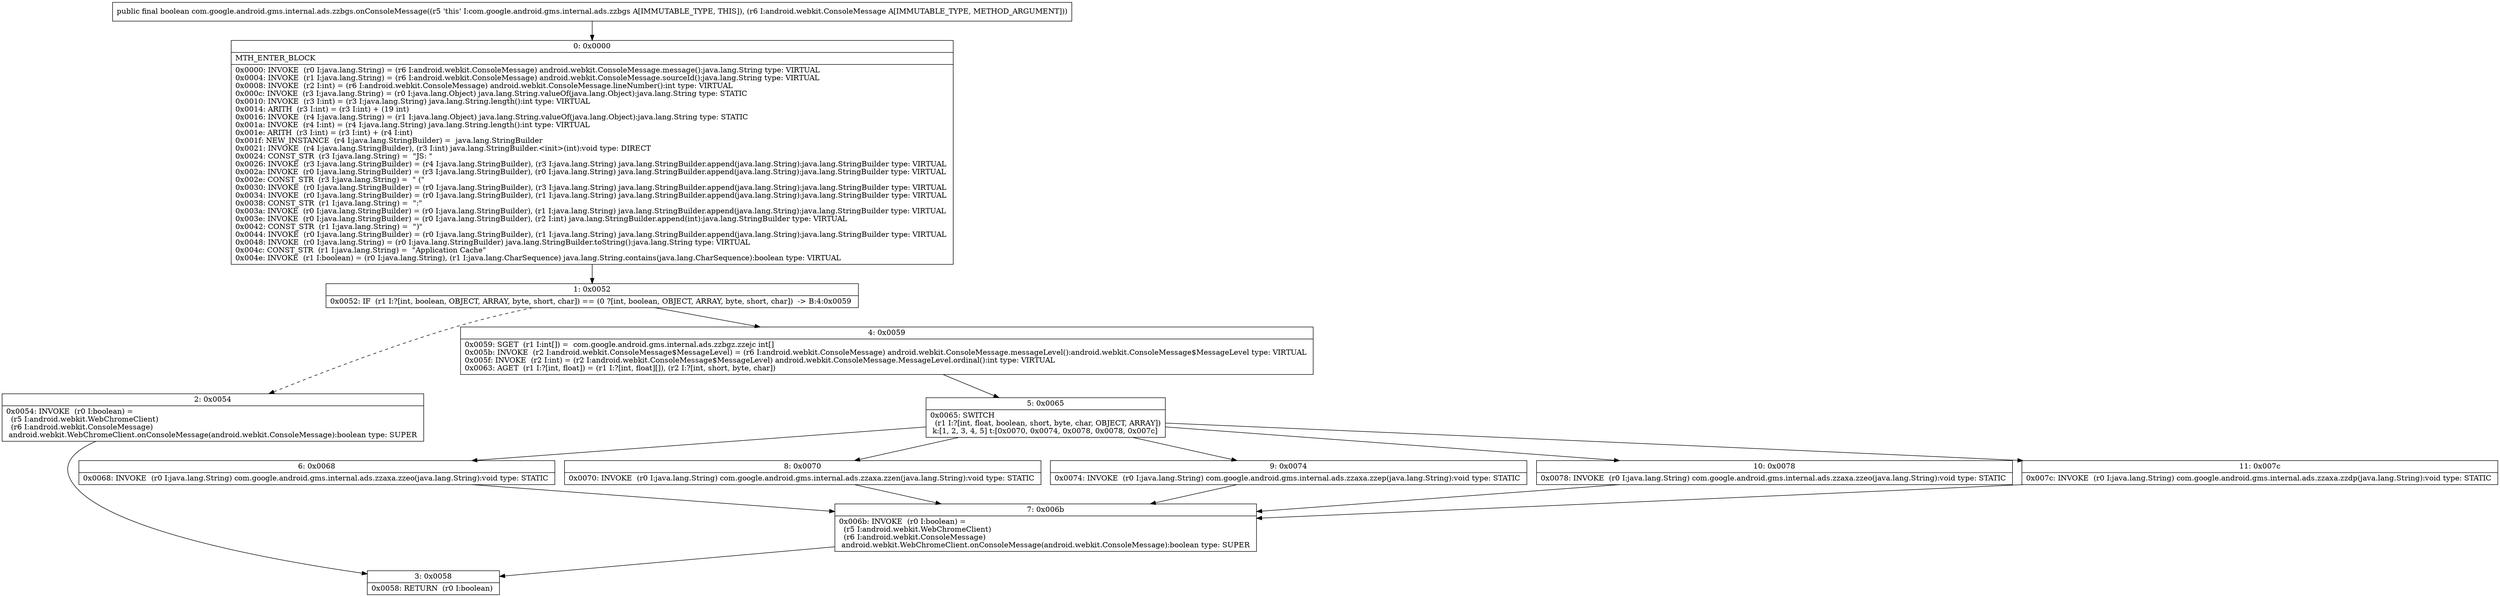 digraph "CFG forcom.google.android.gms.internal.ads.zzbgs.onConsoleMessage(Landroid\/webkit\/ConsoleMessage;)Z" {
Node_0 [shape=record,label="{0\:\ 0x0000|MTH_ENTER_BLOCK\l|0x0000: INVOKE  (r0 I:java.lang.String) = (r6 I:android.webkit.ConsoleMessage) android.webkit.ConsoleMessage.message():java.lang.String type: VIRTUAL \l0x0004: INVOKE  (r1 I:java.lang.String) = (r6 I:android.webkit.ConsoleMessage) android.webkit.ConsoleMessage.sourceId():java.lang.String type: VIRTUAL \l0x0008: INVOKE  (r2 I:int) = (r6 I:android.webkit.ConsoleMessage) android.webkit.ConsoleMessage.lineNumber():int type: VIRTUAL \l0x000c: INVOKE  (r3 I:java.lang.String) = (r0 I:java.lang.Object) java.lang.String.valueOf(java.lang.Object):java.lang.String type: STATIC \l0x0010: INVOKE  (r3 I:int) = (r3 I:java.lang.String) java.lang.String.length():int type: VIRTUAL \l0x0014: ARITH  (r3 I:int) = (r3 I:int) + (19 int) \l0x0016: INVOKE  (r4 I:java.lang.String) = (r1 I:java.lang.Object) java.lang.String.valueOf(java.lang.Object):java.lang.String type: STATIC \l0x001a: INVOKE  (r4 I:int) = (r4 I:java.lang.String) java.lang.String.length():int type: VIRTUAL \l0x001e: ARITH  (r3 I:int) = (r3 I:int) + (r4 I:int) \l0x001f: NEW_INSTANCE  (r4 I:java.lang.StringBuilder) =  java.lang.StringBuilder \l0x0021: INVOKE  (r4 I:java.lang.StringBuilder), (r3 I:int) java.lang.StringBuilder.\<init\>(int):void type: DIRECT \l0x0024: CONST_STR  (r3 I:java.lang.String) =  \"JS: \" \l0x0026: INVOKE  (r3 I:java.lang.StringBuilder) = (r4 I:java.lang.StringBuilder), (r3 I:java.lang.String) java.lang.StringBuilder.append(java.lang.String):java.lang.StringBuilder type: VIRTUAL \l0x002a: INVOKE  (r0 I:java.lang.StringBuilder) = (r3 I:java.lang.StringBuilder), (r0 I:java.lang.String) java.lang.StringBuilder.append(java.lang.String):java.lang.StringBuilder type: VIRTUAL \l0x002e: CONST_STR  (r3 I:java.lang.String) =  \" (\" \l0x0030: INVOKE  (r0 I:java.lang.StringBuilder) = (r0 I:java.lang.StringBuilder), (r3 I:java.lang.String) java.lang.StringBuilder.append(java.lang.String):java.lang.StringBuilder type: VIRTUAL \l0x0034: INVOKE  (r0 I:java.lang.StringBuilder) = (r0 I:java.lang.StringBuilder), (r1 I:java.lang.String) java.lang.StringBuilder.append(java.lang.String):java.lang.StringBuilder type: VIRTUAL \l0x0038: CONST_STR  (r1 I:java.lang.String) =  \":\" \l0x003a: INVOKE  (r0 I:java.lang.StringBuilder) = (r0 I:java.lang.StringBuilder), (r1 I:java.lang.String) java.lang.StringBuilder.append(java.lang.String):java.lang.StringBuilder type: VIRTUAL \l0x003e: INVOKE  (r0 I:java.lang.StringBuilder) = (r0 I:java.lang.StringBuilder), (r2 I:int) java.lang.StringBuilder.append(int):java.lang.StringBuilder type: VIRTUAL \l0x0042: CONST_STR  (r1 I:java.lang.String) =  \")\" \l0x0044: INVOKE  (r0 I:java.lang.StringBuilder) = (r0 I:java.lang.StringBuilder), (r1 I:java.lang.String) java.lang.StringBuilder.append(java.lang.String):java.lang.StringBuilder type: VIRTUAL \l0x0048: INVOKE  (r0 I:java.lang.String) = (r0 I:java.lang.StringBuilder) java.lang.StringBuilder.toString():java.lang.String type: VIRTUAL \l0x004c: CONST_STR  (r1 I:java.lang.String) =  \"Application Cache\" \l0x004e: INVOKE  (r1 I:boolean) = (r0 I:java.lang.String), (r1 I:java.lang.CharSequence) java.lang.String.contains(java.lang.CharSequence):boolean type: VIRTUAL \l}"];
Node_1 [shape=record,label="{1\:\ 0x0052|0x0052: IF  (r1 I:?[int, boolean, OBJECT, ARRAY, byte, short, char]) == (0 ?[int, boolean, OBJECT, ARRAY, byte, short, char])  \-\> B:4:0x0059 \l}"];
Node_2 [shape=record,label="{2\:\ 0x0054|0x0054: INVOKE  (r0 I:boolean) = \l  (r5 I:android.webkit.WebChromeClient)\l  (r6 I:android.webkit.ConsoleMessage)\l android.webkit.WebChromeClient.onConsoleMessage(android.webkit.ConsoleMessage):boolean type: SUPER \l}"];
Node_3 [shape=record,label="{3\:\ 0x0058|0x0058: RETURN  (r0 I:boolean) \l}"];
Node_4 [shape=record,label="{4\:\ 0x0059|0x0059: SGET  (r1 I:int[]) =  com.google.android.gms.internal.ads.zzbgz.zzejc int[] \l0x005b: INVOKE  (r2 I:android.webkit.ConsoleMessage$MessageLevel) = (r6 I:android.webkit.ConsoleMessage) android.webkit.ConsoleMessage.messageLevel():android.webkit.ConsoleMessage$MessageLevel type: VIRTUAL \l0x005f: INVOKE  (r2 I:int) = (r2 I:android.webkit.ConsoleMessage$MessageLevel) android.webkit.ConsoleMessage.MessageLevel.ordinal():int type: VIRTUAL \l0x0063: AGET  (r1 I:?[int, float]) = (r1 I:?[int, float][]), (r2 I:?[int, short, byte, char]) \l}"];
Node_5 [shape=record,label="{5\:\ 0x0065|0x0065: SWITCH  \l  (r1 I:?[int, float, boolean, short, byte, char, OBJECT, ARRAY])\l k:[1, 2, 3, 4, 5] t:[0x0070, 0x0074, 0x0078, 0x0078, 0x007c] \l}"];
Node_6 [shape=record,label="{6\:\ 0x0068|0x0068: INVOKE  (r0 I:java.lang.String) com.google.android.gms.internal.ads.zzaxa.zzeo(java.lang.String):void type: STATIC \l}"];
Node_7 [shape=record,label="{7\:\ 0x006b|0x006b: INVOKE  (r0 I:boolean) = \l  (r5 I:android.webkit.WebChromeClient)\l  (r6 I:android.webkit.ConsoleMessage)\l android.webkit.WebChromeClient.onConsoleMessage(android.webkit.ConsoleMessage):boolean type: SUPER \l}"];
Node_8 [shape=record,label="{8\:\ 0x0070|0x0070: INVOKE  (r0 I:java.lang.String) com.google.android.gms.internal.ads.zzaxa.zzen(java.lang.String):void type: STATIC \l}"];
Node_9 [shape=record,label="{9\:\ 0x0074|0x0074: INVOKE  (r0 I:java.lang.String) com.google.android.gms.internal.ads.zzaxa.zzep(java.lang.String):void type: STATIC \l}"];
Node_10 [shape=record,label="{10\:\ 0x0078|0x0078: INVOKE  (r0 I:java.lang.String) com.google.android.gms.internal.ads.zzaxa.zzeo(java.lang.String):void type: STATIC \l}"];
Node_11 [shape=record,label="{11\:\ 0x007c|0x007c: INVOKE  (r0 I:java.lang.String) com.google.android.gms.internal.ads.zzaxa.zzdp(java.lang.String):void type: STATIC \l}"];
MethodNode[shape=record,label="{public final boolean com.google.android.gms.internal.ads.zzbgs.onConsoleMessage((r5 'this' I:com.google.android.gms.internal.ads.zzbgs A[IMMUTABLE_TYPE, THIS]), (r6 I:android.webkit.ConsoleMessage A[IMMUTABLE_TYPE, METHOD_ARGUMENT])) }"];
MethodNode -> Node_0;
Node_0 -> Node_1;
Node_1 -> Node_2[style=dashed];
Node_1 -> Node_4;
Node_2 -> Node_3;
Node_4 -> Node_5;
Node_5 -> Node_6;
Node_5 -> Node_8;
Node_5 -> Node_9;
Node_5 -> Node_10;
Node_5 -> Node_11;
Node_6 -> Node_7;
Node_7 -> Node_3;
Node_8 -> Node_7;
Node_9 -> Node_7;
Node_10 -> Node_7;
Node_11 -> Node_7;
}

